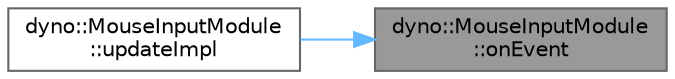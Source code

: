 digraph "dyno::MouseInputModule::onEvent"
{
 // LATEX_PDF_SIZE
  bgcolor="transparent";
  edge [fontname=Helvetica,fontsize=10,labelfontname=Helvetica,labelfontsize=10];
  node [fontname=Helvetica,fontsize=10,shape=box,height=0.2,width=0.4];
  rankdir="RL";
  Node1 [id="Node000001",label="dyno::MouseInputModule\l::onEvent",height=0.2,width=0.4,color="gray40", fillcolor="grey60", style="filled", fontcolor="black",tooltip=" "];
  Node1 -> Node2 [id="edge1_Node000001_Node000002",dir="back",color="steelblue1",style="solid",tooltip=" "];
  Node2 [id="Node000002",label="dyno::MouseInputModule\l::updateImpl",height=0.2,width=0.4,color="grey40", fillcolor="white", style="filled",URL="$classdyno_1_1_mouse_input_module.html#a85ce8f6f4872bf7bd7a2d2be2e572378",tooltip=" "];
}
